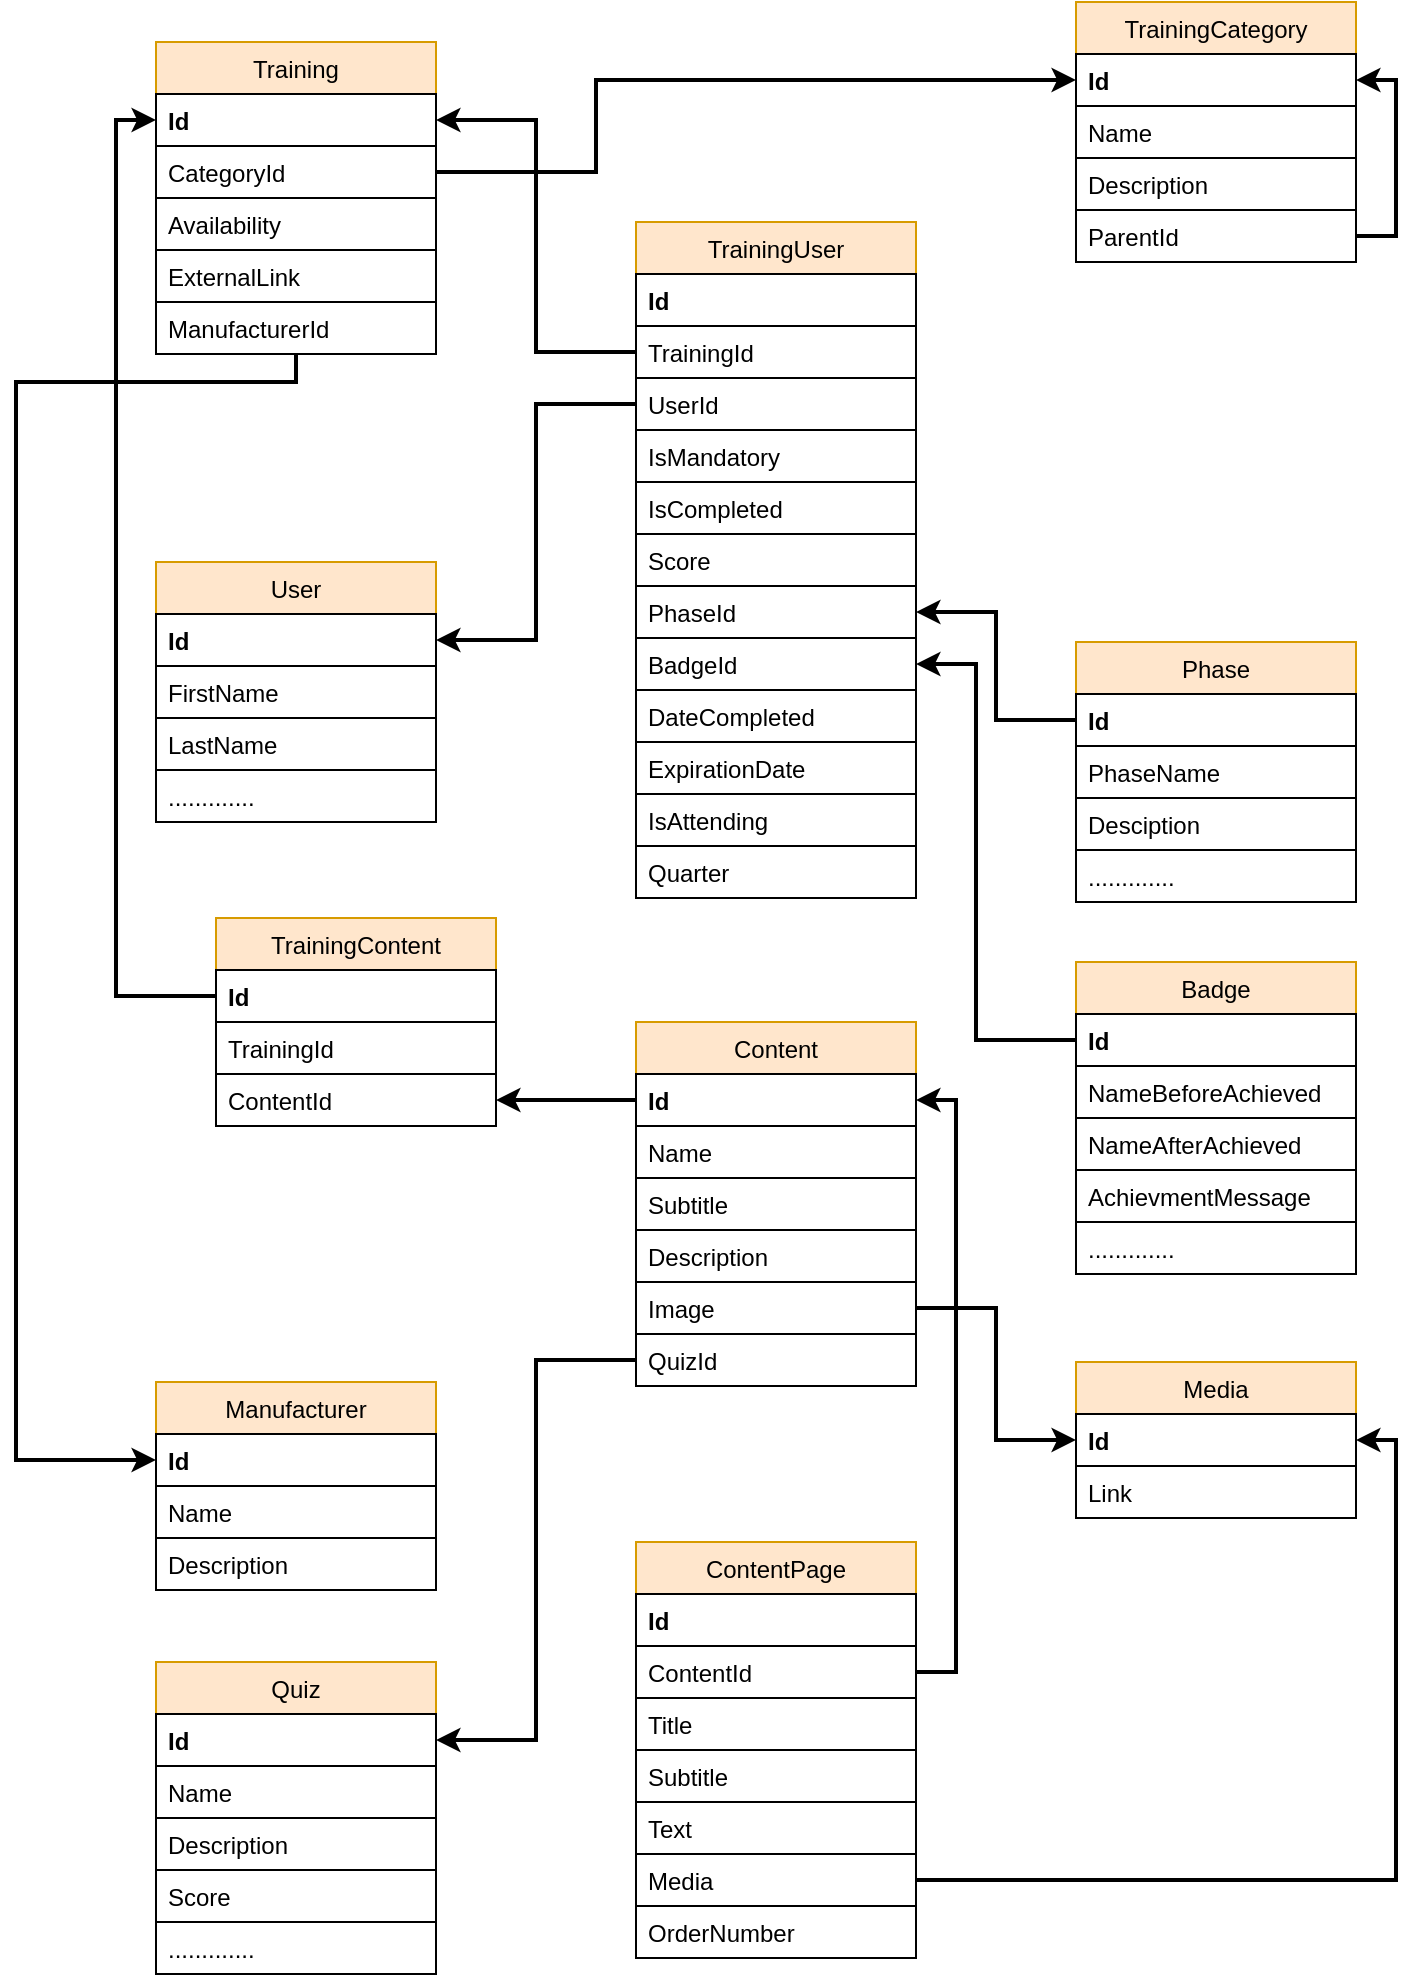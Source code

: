 <mxfile version="13.2.6" type="github">
  <diagram id="uwtyysx4m1KapevDH-VO" name="Page-1">
    <mxGraphModel dx="1186" dy="723" grid="1" gridSize="10" guides="1" tooltips="1" connect="1" arrows="1" fold="1" page="1" pageScale="1" pageWidth="850" pageHeight="1100" background="none" math="0" shadow="0">
      <root>
        <mxCell id="0" />
        <mxCell id="1" parent="0" />
        <mxCell id="DK5eT5kbk5P_7S_4OPEw-1" value="Training" style="swimlane;fontStyle=0;childLayout=stackLayout;horizontal=1;startSize=26;fillColor=#ffe6cc;horizontalStack=0;resizeParent=1;resizeParentMax=0;resizeLast=0;collapsible=1;marginBottom=0;shadow=0;comic=0;glass=0;rounded=0;swimlaneFillColor=none;strokeColor=#d79b00;" parent="1" vertex="1">
          <mxGeometry x="100" y="60" width="140" height="156" as="geometry" />
        </mxCell>
        <mxCell id="DK5eT5kbk5P_7S_4OPEw-2" value="Id" style="text;strokeColor=#000000;fillColor=none;align=left;verticalAlign=top;spacingLeft=4;spacingRight=4;overflow=hidden;rotatable=0;points=[[0,0.5],[1,0.5]];portConstraint=eastwest;fontStyle=1;shadow=0;comic=0;" parent="DK5eT5kbk5P_7S_4OPEw-1" vertex="1">
          <mxGeometry y="26" width="140" height="26" as="geometry" />
        </mxCell>
        <mxCell id="DK5eT5kbk5P_7S_4OPEw-8" value="CategoryId" style="text;strokeColor=#000000;fillColor=none;align=left;verticalAlign=top;spacingLeft=4;spacingRight=4;overflow=hidden;rotatable=0;points=[[0,0.5],[1,0.5]];portConstraint=eastwest;shadow=0;comic=0;" parent="DK5eT5kbk5P_7S_4OPEw-1" vertex="1">
          <mxGeometry y="52" width="140" height="26" as="geometry" />
        </mxCell>
        <mxCell id="DK5eT5kbk5P_7S_4OPEw-48" value="Availability" style="text;strokeColor=#000000;fillColor=none;align=left;verticalAlign=top;spacingLeft=4;spacingRight=4;overflow=hidden;rotatable=0;points=[[0,0.5],[1,0.5]];portConstraint=eastwest;shadow=0;comic=0;" parent="DK5eT5kbk5P_7S_4OPEw-1" vertex="1">
          <mxGeometry y="78" width="140" height="26" as="geometry" />
        </mxCell>
        <mxCell id="DK5eT5kbk5P_7S_4OPEw-59" value="ExternalLink" style="text;strokeColor=#000000;fillColor=none;align=left;verticalAlign=top;spacingLeft=4;spacingRight=4;overflow=hidden;rotatable=0;points=[[0,0.5],[1,0.5]];portConstraint=eastwest;shadow=0;comic=0;" parent="DK5eT5kbk5P_7S_4OPEw-1" vertex="1">
          <mxGeometry y="104" width="140" height="26" as="geometry" />
        </mxCell>
        <mxCell id="DK5eT5kbk5P_7S_4OPEw-73" value="ManufacturerId" style="text;strokeColor=#000000;fillColor=none;align=left;verticalAlign=top;spacingLeft=4;spacingRight=4;overflow=hidden;rotatable=0;points=[[0,0.5],[1,0.5]];portConstraint=eastwest;shadow=0;comic=0;" parent="DK5eT5kbk5P_7S_4OPEw-1" vertex="1">
          <mxGeometry y="130" width="140" height="26" as="geometry" />
        </mxCell>
        <mxCell id="DK5eT5kbk5P_7S_4OPEw-27" style="edgeStyle=orthogonalEdgeStyle;rounded=0;orthogonalLoop=1;jettySize=auto;html=1;entryX=1;entryY=0.5;entryDx=0;entryDy=0;strokeWidth=2;shadow=0;comic=0;" parent="1" source="DK5eT5kbk5P_7S_4OPEw-18" target="DK5eT5kbk5P_7S_4OPEw-2" edge="1">
          <mxGeometry relative="1" as="geometry" />
        </mxCell>
        <mxCell id="DK5eT5kbk5P_7S_4OPEw-28" style="edgeStyle=orthogonalEdgeStyle;rounded=0;orthogonalLoop=1;jettySize=auto;html=1;entryX=1;entryY=0.5;entryDx=0;entryDy=0;strokeWidth=2;shadow=0;comic=0;" parent="1" source="DK5eT5kbk5P_7S_4OPEw-19" target="DK5eT5kbk5P_7S_4OPEw-10" edge="1">
          <mxGeometry relative="1" as="geometry" />
        </mxCell>
        <mxCell id="DK5eT5kbk5P_7S_4OPEw-31" value="Phase" style="swimlane;fontStyle=0;childLayout=stackLayout;horizontal=1;startSize=26;fillColor=#ffe6cc;horizontalStack=0;resizeParent=1;resizeParentMax=0;resizeLast=0;collapsible=1;marginBottom=0;shadow=0;comic=0;glass=0;rounded=0;swimlaneFillColor=none;strokeColor=#d79b00;" parent="1" vertex="1">
          <mxGeometry x="560" y="360" width="140" height="130" as="geometry" />
        </mxCell>
        <mxCell id="DK5eT5kbk5P_7S_4OPEw-32" value="Id" style="text;strokeColor=#000000;fillColor=none;align=left;verticalAlign=top;spacingLeft=4;spacingRight=4;overflow=hidden;rotatable=0;points=[[0,0.5],[1,0.5]];portConstraint=eastwest;fontStyle=1;shadow=0;comic=0;" parent="DK5eT5kbk5P_7S_4OPEw-31" vertex="1">
          <mxGeometry y="26" width="140" height="26" as="geometry" />
        </mxCell>
        <mxCell id="DK5eT5kbk5P_7S_4OPEw-33" value="PhaseName" style="text;strokeColor=#000000;fillColor=none;align=left;verticalAlign=top;spacingLeft=4;spacingRight=4;overflow=hidden;rotatable=0;points=[[0,0.5],[1,0.5]];portConstraint=eastwest;shadow=0;comic=0;" parent="DK5eT5kbk5P_7S_4OPEw-31" vertex="1">
          <mxGeometry y="52" width="140" height="26" as="geometry" />
        </mxCell>
        <mxCell id="DK5eT5kbk5P_7S_4OPEw-34" value="Desciption" style="text;strokeColor=#000000;fillColor=none;align=left;verticalAlign=top;spacingLeft=4;spacingRight=4;overflow=hidden;rotatable=0;points=[[0,0.5],[1,0.5]];portConstraint=eastwest;shadow=0;comic=0;" parent="DK5eT5kbk5P_7S_4OPEw-31" vertex="1">
          <mxGeometry y="78" width="140" height="26" as="geometry" />
        </mxCell>
        <mxCell id="DK5eT5kbk5P_7S_4OPEw-35" value="............." style="text;strokeColor=#000000;fillColor=none;align=left;verticalAlign=top;spacingLeft=4;spacingRight=4;overflow=hidden;rotatable=0;points=[[0,0.5],[1,0.5]];portConstraint=eastwest;shadow=0;comic=0;" parent="DK5eT5kbk5P_7S_4OPEw-31" vertex="1">
          <mxGeometry y="104" width="140" height="26" as="geometry" />
        </mxCell>
        <mxCell id="DK5eT5kbk5P_7S_4OPEw-37" value="Badge" style="swimlane;fontStyle=0;childLayout=stackLayout;horizontal=1;startSize=26;fillColor=#ffe6cc;horizontalStack=0;resizeParent=1;resizeParentMax=0;resizeLast=0;collapsible=1;marginBottom=0;shadow=0;comic=0;glass=0;rounded=0;swimlaneFillColor=none;strokeColor=#d79b00;" parent="1" vertex="1">
          <mxGeometry x="560" y="520" width="140" height="156" as="geometry" />
        </mxCell>
        <mxCell id="DK5eT5kbk5P_7S_4OPEw-38" value="Id" style="text;strokeColor=#000000;fillColor=none;align=left;verticalAlign=top;spacingLeft=4;spacingRight=4;overflow=hidden;rotatable=0;points=[[0,0.5],[1,0.5]];portConstraint=eastwest;fontStyle=1;shadow=0;comic=0;" parent="DK5eT5kbk5P_7S_4OPEw-37" vertex="1">
          <mxGeometry y="26" width="140" height="26" as="geometry" />
        </mxCell>
        <mxCell id="DK5eT5kbk5P_7S_4OPEw-39" value="NameBeforeAchieved" style="text;strokeColor=#000000;fillColor=none;align=left;verticalAlign=top;spacingLeft=4;spacingRight=4;overflow=hidden;rotatable=0;points=[[0,0.5],[1,0.5]];portConstraint=eastwest;shadow=0;comic=0;" parent="DK5eT5kbk5P_7S_4OPEw-37" vertex="1">
          <mxGeometry y="52" width="140" height="26" as="geometry" />
        </mxCell>
        <mxCell id="DK5eT5kbk5P_7S_4OPEw-40" value="NameAfterAchieved" style="text;strokeColor=#000000;fillColor=none;align=left;verticalAlign=top;spacingLeft=4;spacingRight=4;overflow=hidden;rotatable=0;points=[[0,0.5],[1,0.5]];portConstraint=eastwest;shadow=0;comic=0;" parent="DK5eT5kbk5P_7S_4OPEw-37" vertex="1">
          <mxGeometry y="78" width="140" height="26" as="geometry" />
        </mxCell>
        <mxCell id="DK5eT5kbk5P_7S_4OPEw-41" value="AchievmentMessage" style="text;strokeColor=#000000;fillColor=none;align=left;verticalAlign=top;spacingLeft=4;spacingRight=4;overflow=hidden;rotatable=0;points=[[0,0.5],[1,0.5]];portConstraint=eastwest;shadow=0;comic=0;" parent="DK5eT5kbk5P_7S_4OPEw-37" vertex="1">
          <mxGeometry y="104" width="140" height="26" as="geometry" />
        </mxCell>
        <mxCell id="DK5eT5kbk5P_7S_4OPEw-42" value="............." style="text;strokeColor=#000000;fillColor=none;align=left;verticalAlign=top;spacingLeft=4;spacingRight=4;overflow=hidden;rotatable=0;points=[[0,0.5],[1,0.5]];portConstraint=eastwest;shadow=0;comic=0;" parent="DK5eT5kbk5P_7S_4OPEw-37" vertex="1">
          <mxGeometry y="130" width="140" height="26" as="geometry" />
        </mxCell>
        <mxCell id="DK5eT5kbk5P_7S_4OPEw-43" style="edgeStyle=orthogonalEdgeStyle;rounded=0;orthogonalLoop=1;jettySize=auto;html=1;entryX=1;entryY=0.5;entryDx=0;entryDy=0;strokeWidth=2;shadow=0;comic=0;" parent="1" source="DK5eT5kbk5P_7S_4OPEw-38" target="DK5eT5kbk5P_7S_4OPEw-26" edge="1">
          <mxGeometry relative="1" as="geometry">
            <Array as="points">
              <mxPoint x="510" y="559" />
              <mxPoint x="510" y="371" />
            </Array>
          </mxGeometry>
        </mxCell>
        <mxCell id="DK5eT5kbk5P_7S_4OPEw-9" value="User" style="swimlane;fontStyle=0;childLayout=stackLayout;horizontal=1;startSize=26;fillColor=#ffe6cc;horizontalStack=0;resizeParent=1;resizeParentMax=0;resizeLast=0;collapsible=1;marginBottom=0;shadow=0;comic=0;glass=0;rounded=0;swimlaneFillColor=none;strokeColor=#d79b00;" parent="1" vertex="1">
          <mxGeometry x="100" y="320" width="140" height="130" as="geometry" />
        </mxCell>
        <mxCell id="DK5eT5kbk5P_7S_4OPEw-10" value="Id" style="text;strokeColor=#000000;fillColor=none;align=left;verticalAlign=top;spacingLeft=4;spacingRight=4;overflow=hidden;rotatable=0;points=[[0,0.5],[1,0.5]];portConstraint=eastwest;fontStyle=1;shadow=0;comic=0;" parent="DK5eT5kbk5P_7S_4OPEw-9" vertex="1">
          <mxGeometry y="26" width="140" height="26" as="geometry" />
        </mxCell>
        <mxCell id="DK5eT5kbk5P_7S_4OPEw-11" value="FirstName" style="text;strokeColor=#000000;fillColor=none;align=left;verticalAlign=top;spacingLeft=4;spacingRight=4;overflow=hidden;rotatable=0;points=[[0,0.5],[1,0.5]];portConstraint=eastwest;shadow=0;comic=0;" parent="DK5eT5kbk5P_7S_4OPEw-9" vertex="1">
          <mxGeometry y="52" width="140" height="26" as="geometry" />
        </mxCell>
        <mxCell id="DK5eT5kbk5P_7S_4OPEw-12" value="LastName" style="text;strokeColor=#000000;fillColor=none;align=left;verticalAlign=top;spacingLeft=4;spacingRight=4;overflow=hidden;rotatable=0;points=[[0,0.5],[1,0.5]];portConstraint=eastwest;shadow=0;comic=0;" parent="DK5eT5kbk5P_7S_4OPEw-9" vertex="1">
          <mxGeometry y="78" width="140" height="26" as="geometry" />
        </mxCell>
        <mxCell id="DK5eT5kbk5P_7S_4OPEw-13" value="............." style="text;strokeColor=#000000;fillColor=none;align=left;verticalAlign=top;spacingLeft=4;spacingRight=4;overflow=hidden;rotatable=0;points=[[0,0.5],[1,0.5]];portConstraint=eastwest;shadow=0;comic=0;" parent="DK5eT5kbk5P_7S_4OPEw-9" vertex="1">
          <mxGeometry y="104" width="140" height="26" as="geometry" />
        </mxCell>
        <mxCell id="DK5eT5kbk5P_7S_4OPEw-54" style="edgeStyle=orthogonalEdgeStyle;rounded=0;comic=0;orthogonalLoop=1;jettySize=auto;html=1;entryX=0;entryY=0.5;entryDx=0;entryDy=0;shadow=0;strokeWidth=2;" parent="1" source="DK5eT5kbk5P_7S_4OPEw-8" target="DK5eT5kbk5P_7S_4OPEw-50" edge="1">
          <mxGeometry relative="1" as="geometry">
            <Array as="points">
              <mxPoint x="320" y="125" />
              <mxPoint x="320" y="79" />
            </Array>
          </mxGeometry>
        </mxCell>
        <mxCell id="DK5eT5kbk5P_7S_4OPEw-16" value="TrainingUser" style="swimlane;fontStyle=0;childLayout=stackLayout;horizontal=1;startSize=26;fillColor=#ffe6cc;horizontalStack=0;resizeParent=1;resizeParentMax=0;resizeLast=0;collapsible=1;marginBottom=0;shadow=0;comic=0;glass=0;rounded=0;swimlaneFillColor=none;strokeColor=#d79b00;" parent="1" vertex="1">
          <mxGeometry x="340" y="150" width="140" height="338" as="geometry" />
        </mxCell>
        <mxCell id="DK5eT5kbk5P_7S_4OPEw-17" value="Id" style="text;strokeColor=#000000;fillColor=none;align=left;verticalAlign=top;spacingLeft=4;spacingRight=4;overflow=hidden;rotatable=0;points=[[0,0.5],[1,0.5]];portConstraint=eastwest;fontStyle=1;shadow=0;comic=0;" parent="DK5eT5kbk5P_7S_4OPEw-16" vertex="1">
          <mxGeometry y="26" width="140" height="26" as="geometry" />
        </mxCell>
        <mxCell id="DK5eT5kbk5P_7S_4OPEw-18" value="TrainingId" style="text;strokeColor=#000000;fillColor=none;align=left;verticalAlign=top;spacingLeft=4;spacingRight=4;overflow=hidden;rotatable=0;points=[[0,0.5],[1,0.5]];portConstraint=eastwest;shadow=0;comic=0;" parent="DK5eT5kbk5P_7S_4OPEw-16" vertex="1">
          <mxGeometry y="52" width="140" height="26" as="geometry" />
        </mxCell>
        <mxCell id="DK5eT5kbk5P_7S_4OPEw-19" value="UserId" style="text;strokeColor=#000000;fillColor=none;align=left;verticalAlign=top;spacingLeft=4;spacingRight=4;overflow=hidden;rotatable=0;points=[[0,0.5],[1,0.5]];portConstraint=eastwest;shadow=0;comic=0;" parent="DK5eT5kbk5P_7S_4OPEw-16" vertex="1">
          <mxGeometry y="78" width="140" height="26" as="geometry" />
        </mxCell>
        <mxCell id="DK5eT5kbk5P_7S_4OPEw-21" value="IsMandatory" style="text;strokeColor=#000000;fillColor=none;align=left;verticalAlign=top;spacingLeft=4;spacingRight=4;overflow=hidden;rotatable=0;points=[[0,0.5],[1,0.5]];portConstraint=eastwest;shadow=0;comic=0;" parent="DK5eT5kbk5P_7S_4OPEw-16" vertex="1">
          <mxGeometry y="104" width="140" height="26" as="geometry" />
        </mxCell>
        <mxCell id="DK5eT5kbk5P_7S_4OPEw-23" value="IsCompleted" style="text;strokeColor=#000000;fillColor=none;align=left;verticalAlign=top;spacingLeft=4;spacingRight=4;overflow=hidden;rotatable=0;points=[[0,0.5],[1,0.5]];portConstraint=eastwest;shadow=0;comic=0;" parent="DK5eT5kbk5P_7S_4OPEw-16" vertex="1">
          <mxGeometry y="130" width="140" height="26" as="geometry" />
        </mxCell>
        <mxCell id="DK5eT5kbk5P_7S_4OPEw-24" value="Score" style="text;strokeColor=#000000;fillColor=none;align=left;verticalAlign=top;spacingLeft=4;spacingRight=4;overflow=hidden;rotatable=0;points=[[0,0.5],[1,0.5]];portConstraint=eastwest;shadow=0;comic=0;" parent="DK5eT5kbk5P_7S_4OPEw-16" vertex="1">
          <mxGeometry y="156" width="140" height="26" as="geometry" />
        </mxCell>
        <mxCell id="DK5eT5kbk5P_7S_4OPEw-25" value="PhaseId" style="text;strokeColor=#000000;fillColor=none;align=left;verticalAlign=top;spacingLeft=4;spacingRight=4;overflow=hidden;rotatable=0;points=[[0,0.5],[1,0.5]];portConstraint=eastwest;shadow=0;comic=0;" parent="DK5eT5kbk5P_7S_4OPEw-16" vertex="1">
          <mxGeometry y="182" width="140" height="26" as="geometry" />
        </mxCell>
        <mxCell id="DK5eT5kbk5P_7S_4OPEw-26" value="BadgeId" style="text;strokeColor=#000000;fillColor=none;align=left;verticalAlign=top;spacingLeft=4;spacingRight=4;overflow=hidden;rotatable=0;points=[[0,0.5],[1,0.5]];portConstraint=eastwest;shadow=0;comic=0;" parent="DK5eT5kbk5P_7S_4OPEw-16" vertex="1">
          <mxGeometry y="208" width="140" height="26" as="geometry" />
        </mxCell>
        <mxCell id="DK5eT5kbk5P_7S_4OPEw-46" value="DateCompleted" style="text;strokeColor=#000000;fillColor=none;align=left;verticalAlign=top;spacingLeft=4;spacingRight=4;overflow=hidden;rotatable=0;points=[[0,0.5],[1,0.5]];portConstraint=eastwest;shadow=0;comic=0;" parent="DK5eT5kbk5P_7S_4OPEw-16" vertex="1">
          <mxGeometry y="234" width="140" height="26" as="geometry" />
        </mxCell>
        <mxCell id="DK5eT5kbk5P_7S_4OPEw-47" value="ExpirationDate" style="text;strokeColor=#000000;fillColor=none;align=left;verticalAlign=top;spacingLeft=4;spacingRight=4;overflow=hidden;rotatable=0;points=[[0,0.5],[1,0.5]];portConstraint=eastwest;shadow=0;comic=0;" parent="DK5eT5kbk5P_7S_4OPEw-16" vertex="1">
          <mxGeometry y="260" width="140" height="26" as="geometry" />
        </mxCell>
        <mxCell id="Cdiy6JWCYsth_nG0e7zZ-1" value="IsAttending" style="text;strokeColor=#000000;fillColor=none;align=left;verticalAlign=top;spacingLeft=4;spacingRight=4;overflow=hidden;rotatable=0;points=[[0,0.5],[1,0.5]];portConstraint=eastwest;shadow=0;comic=0;" vertex="1" parent="DK5eT5kbk5P_7S_4OPEw-16">
          <mxGeometry y="286" width="140" height="26" as="geometry" />
        </mxCell>
        <mxCell id="Cdiy6JWCYsth_nG0e7zZ-15" value="Quarter" style="text;strokeColor=#000000;fillColor=none;align=left;verticalAlign=top;spacingLeft=4;spacingRight=4;overflow=hidden;rotatable=0;points=[[0,0.5],[1,0.5]];portConstraint=eastwest;shadow=0;comic=0;" vertex="1" parent="DK5eT5kbk5P_7S_4OPEw-16">
          <mxGeometry y="312" width="140" height="26" as="geometry" />
        </mxCell>
        <mxCell id="DK5eT5kbk5P_7S_4OPEw-58" style="edgeStyle=orthogonalEdgeStyle;rounded=0;comic=0;orthogonalLoop=1;jettySize=auto;html=1;entryX=1;entryY=0.5;entryDx=0;entryDy=0;shadow=0;strokeWidth=2;" parent="1" source="DK5eT5kbk5P_7S_4OPEw-32" target="DK5eT5kbk5P_7S_4OPEw-25" edge="1">
          <mxGeometry relative="1" as="geometry" />
        </mxCell>
        <mxCell id="DK5eT5kbk5P_7S_4OPEw-49" value="TrainingCategory" style="swimlane;fontStyle=0;childLayout=stackLayout;horizontal=1;startSize=26;fillColor=#ffe6cc;horizontalStack=0;resizeParent=1;resizeParentMax=0;resizeLast=0;collapsible=1;marginBottom=0;shadow=0;comic=0;glass=0;rounded=0;swimlaneFillColor=none;strokeColor=#d79b00;" parent="1" vertex="1">
          <mxGeometry x="560" y="40" width="140" height="130" as="geometry" />
        </mxCell>
        <mxCell id="DK5eT5kbk5P_7S_4OPEw-50" value="Id" style="text;strokeColor=#000000;fillColor=none;align=left;verticalAlign=top;spacingLeft=4;spacingRight=4;overflow=hidden;rotatable=0;points=[[0,0.5],[1,0.5]];portConstraint=eastwest;fontStyle=1;shadow=0;comic=0;" parent="DK5eT5kbk5P_7S_4OPEw-49" vertex="1">
          <mxGeometry y="26" width="140" height="26" as="geometry" />
        </mxCell>
        <mxCell id="DK5eT5kbk5P_7S_4OPEw-51" value="Name" style="text;strokeColor=#000000;fillColor=none;align=left;verticalAlign=top;spacingLeft=4;spacingRight=4;overflow=hidden;rotatable=0;points=[[0,0.5],[1,0.5]];portConstraint=eastwest;shadow=0;comic=0;" parent="DK5eT5kbk5P_7S_4OPEw-49" vertex="1">
          <mxGeometry y="52" width="140" height="26" as="geometry" />
        </mxCell>
        <mxCell id="DK5eT5kbk5P_7S_4OPEw-52" value="Description" style="text;strokeColor=#000000;fillColor=none;align=left;verticalAlign=top;spacingLeft=4;spacingRight=4;overflow=hidden;rotatable=0;points=[[0,0.5],[1,0.5]];portConstraint=eastwest;shadow=0;comic=0;" parent="DK5eT5kbk5P_7S_4OPEw-49" vertex="1">
          <mxGeometry y="78" width="140" height="26" as="geometry" />
        </mxCell>
        <mxCell id="Cdiy6JWCYsth_nG0e7zZ-16" style="edgeStyle=orthogonalEdgeStyle;rounded=0;orthogonalLoop=1;jettySize=auto;html=1;entryX=1;entryY=0.5;entryDx=0;entryDy=0;strokeWidth=2;" edge="1" parent="DK5eT5kbk5P_7S_4OPEw-49" source="DK5eT5kbk5P_7S_4OPEw-55" target="DK5eT5kbk5P_7S_4OPEw-50">
          <mxGeometry relative="1" as="geometry">
            <Array as="points">
              <mxPoint x="160" y="117" />
              <mxPoint x="160" y="39" />
            </Array>
          </mxGeometry>
        </mxCell>
        <mxCell id="DK5eT5kbk5P_7S_4OPEw-55" value="ParentId" style="text;strokeColor=#000000;fillColor=none;align=left;verticalAlign=top;spacingLeft=4;spacingRight=4;overflow=hidden;rotatable=0;points=[[0,0.5],[1,0.5]];portConstraint=eastwest;shadow=0;comic=0;" parent="DK5eT5kbk5P_7S_4OPEw-49" vertex="1">
          <mxGeometry y="104" width="140" height="26" as="geometry" />
        </mxCell>
        <mxCell id="DK5eT5kbk5P_7S_4OPEw-67" value="Manufacturer" style="swimlane;fontStyle=0;childLayout=stackLayout;horizontal=1;startSize=26;fillColor=#ffe6cc;horizontalStack=0;resizeParent=1;resizeParentMax=0;resizeLast=0;collapsible=1;marginBottom=0;shadow=0;comic=0;glass=0;rounded=0;swimlaneFillColor=none;strokeColor=#d79b00;" parent="1" vertex="1">
          <mxGeometry x="100" y="730" width="140" height="104" as="geometry" />
        </mxCell>
        <mxCell id="DK5eT5kbk5P_7S_4OPEw-68" value="Id" style="text;strokeColor=#000000;fillColor=none;align=left;verticalAlign=top;spacingLeft=4;spacingRight=4;overflow=hidden;rotatable=0;points=[[0,0.5],[1,0.5]];portConstraint=eastwest;fontStyle=1;shadow=0;comic=0;" parent="DK5eT5kbk5P_7S_4OPEw-67" vertex="1">
          <mxGeometry y="26" width="140" height="26" as="geometry" />
        </mxCell>
        <mxCell id="DK5eT5kbk5P_7S_4OPEw-69" value="Name" style="text;strokeColor=#000000;fillColor=none;align=left;verticalAlign=top;spacingLeft=4;spacingRight=4;overflow=hidden;rotatable=0;points=[[0,0.5],[1,0.5]];portConstraint=eastwest;shadow=0;comic=0;" parent="DK5eT5kbk5P_7S_4OPEw-67" vertex="1">
          <mxGeometry y="52" width="140" height="26" as="geometry" />
        </mxCell>
        <mxCell id="DK5eT5kbk5P_7S_4OPEw-70" value="Description" style="text;strokeColor=#000000;fillColor=none;align=left;verticalAlign=top;spacingLeft=4;spacingRight=4;overflow=hidden;rotatable=0;points=[[0,0.5],[1,0.5]];portConstraint=eastwest;shadow=0;comic=0;" parent="DK5eT5kbk5P_7S_4OPEw-67" vertex="1">
          <mxGeometry y="78" width="140" height="26" as="geometry" />
        </mxCell>
        <mxCell id="DK5eT5kbk5P_7S_4OPEw-74" style="edgeStyle=orthogonalEdgeStyle;rounded=0;comic=0;orthogonalLoop=1;jettySize=auto;html=1;entryX=0;entryY=0.5;entryDx=0;entryDy=0;shadow=0;strokeWidth=2;" parent="1" source="DK5eT5kbk5P_7S_4OPEw-73" target="DK5eT5kbk5P_7S_4OPEw-68" edge="1">
          <mxGeometry relative="1" as="geometry">
            <Array as="points">
              <mxPoint x="30" y="230" />
              <mxPoint x="30" y="769" />
            </Array>
          </mxGeometry>
        </mxCell>
        <mxCell id="DK5eT5kbk5P_7S_4OPEw-94" value="Quiz" style="swimlane;fontStyle=0;childLayout=stackLayout;horizontal=1;startSize=26;fillColor=#ffe6cc;horizontalStack=0;resizeParent=1;resizeParentMax=0;resizeLast=0;collapsible=1;marginBottom=0;shadow=0;comic=0;glass=0;rounded=0;swimlaneFillColor=none;strokeColor=#d79b00;" parent="1" vertex="1">
          <mxGeometry x="100" y="870" width="140" height="156" as="geometry" />
        </mxCell>
        <mxCell id="DK5eT5kbk5P_7S_4OPEw-95" value="Id" style="text;strokeColor=#000000;fillColor=none;align=left;verticalAlign=top;spacingLeft=4;spacingRight=4;overflow=hidden;rotatable=0;points=[[0,0.5],[1,0.5]];portConstraint=eastwest;fontStyle=1;shadow=0;comic=0;" parent="DK5eT5kbk5P_7S_4OPEw-94" vertex="1">
          <mxGeometry y="26" width="140" height="26" as="geometry" />
        </mxCell>
        <mxCell id="DK5eT5kbk5P_7S_4OPEw-96" value="Name" style="text;strokeColor=#000000;fillColor=none;align=left;verticalAlign=top;spacingLeft=4;spacingRight=4;overflow=hidden;rotatable=0;points=[[0,0.5],[1,0.5]];portConstraint=eastwest;shadow=0;comic=0;" parent="DK5eT5kbk5P_7S_4OPEw-94" vertex="1">
          <mxGeometry y="52" width="140" height="26" as="geometry" />
        </mxCell>
        <mxCell id="DK5eT5kbk5P_7S_4OPEw-97" value="Description" style="text;strokeColor=#000000;fillColor=none;align=left;verticalAlign=top;spacingLeft=4;spacingRight=4;overflow=hidden;rotatable=0;points=[[0,0.5],[1,0.5]];portConstraint=eastwest;shadow=0;comic=0;" parent="DK5eT5kbk5P_7S_4OPEw-94" vertex="1">
          <mxGeometry y="78" width="140" height="26" as="geometry" />
        </mxCell>
        <mxCell id="DK5eT5kbk5P_7S_4OPEw-98" value="Score" style="text;strokeColor=#000000;fillColor=none;align=left;verticalAlign=top;spacingLeft=4;spacingRight=4;overflow=hidden;rotatable=0;points=[[0,0.5],[1,0.5]];portConstraint=eastwest;shadow=0;comic=0;" parent="DK5eT5kbk5P_7S_4OPEw-94" vertex="1">
          <mxGeometry y="104" width="140" height="26" as="geometry" />
        </mxCell>
        <mxCell id="DK5eT5kbk5P_7S_4OPEw-99" value="............." style="text;strokeColor=#000000;fillColor=none;align=left;verticalAlign=top;spacingLeft=4;spacingRight=4;overflow=hidden;rotatable=0;points=[[0,0.5],[1,0.5]];portConstraint=eastwest;shadow=0;comic=0;" parent="DK5eT5kbk5P_7S_4OPEw-94" vertex="1">
          <mxGeometry y="130" width="140" height="26" as="geometry" />
        </mxCell>
        <mxCell id="DK5eT5kbk5P_7S_4OPEw-60" value="Content" style="swimlane;fontStyle=0;childLayout=stackLayout;horizontal=1;startSize=26;fillColor=#ffe6cc;horizontalStack=0;resizeParent=1;resizeParentMax=0;resizeLast=0;collapsible=1;marginBottom=0;shadow=0;comic=0;glass=0;rounded=0;swimlaneFillColor=none;strokeColor=#d79b00;" parent="1" vertex="1">
          <mxGeometry x="340" y="550" width="140" height="182" as="geometry" />
        </mxCell>
        <mxCell id="DK5eT5kbk5P_7S_4OPEw-61" value="Id" style="text;strokeColor=#000000;fillColor=none;align=left;verticalAlign=top;spacingLeft=4;spacingRight=4;overflow=hidden;rotatable=0;points=[[0,0.5],[1,0.5]];portConstraint=eastwest;fontStyle=1;shadow=0;comic=0;" parent="DK5eT5kbk5P_7S_4OPEw-60" vertex="1">
          <mxGeometry y="26" width="140" height="26" as="geometry" />
        </mxCell>
        <mxCell id="DK5eT5kbk5P_7S_4OPEw-62" value="Name" style="text;strokeColor=#000000;fillColor=none;align=left;verticalAlign=top;spacingLeft=4;spacingRight=4;overflow=hidden;rotatable=0;points=[[0,0.5],[1,0.5]];portConstraint=eastwest;shadow=0;comic=0;" parent="DK5eT5kbk5P_7S_4OPEw-60" vertex="1">
          <mxGeometry y="52" width="140" height="26" as="geometry" />
        </mxCell>
        <mxCell id="DK5eT5kbk5P_7S_4OPEw-65" value="Subtitle" style="text;strokeColor=#000000;fillColor=none;align=left;verticalAlign=top;spacingLeft=4;spacingRight=4;overflow=hidden;rotatable=0;points=[[0,0.5],[1,0.5]];portConstraint=eastwest;shadow=0;comic=0;" parent="DK5eT5kbk5P_7S_4OPEw-60" vertex="1">
          <mxGeometry y="78" width="140" height="26" as="geometry" />
        </mxCell>
        <mxCell id="DK5eT5kbk5P_7S_4OPEw-63" value="Description" style="text;strokeColor=#000000;fillColor=none;align=left;verticalAlign=top;spacingLeft=4;spacingRight=4;overflow=hidden;rotatable=0;points=[[0,0.5],[1,0.5]];portConstraint=eastwest;shadow=0;comic=0;" parent="DK5eT5kbk5P_7S_4OPEw-60" vertex="1">
          <mxGeometry y="104" width="140" height="26" as="geometry" />
        </mxCell>
        <mxCell id="DK5eT5kbk5P_7S_4OPEw-64" value="Image" style="text;strokeColor=#000000;fillColor=none;align=left;verticalAlign=top;spacingLeft=4;spacingRight=4;overflow=hidden;rotatable=0;points=[[0,0.5],[1,0.5]];portConstraint=eastwest;shadow=0;comic=0;" parent="DK5eT5kbk5P_7S_4OPEw-60" vertex="1">
          <mxGeometry y="130" width="140" height="26" as="geometry" />
        </mxCell>
        <mxCell id="Cdiy6JWCYsth_nG0e7zZ-30" value="QuizId" style="text;strokeColor=#000000;fillColor=none;align=left;verticalAlign=top;spacingLeft=4;spacingRight=4;overflow=hidden;rotatable=0;points=[[0,0.5],[1,0.5]];portConstraint=eastwest;shadow=0;comic=0;" vertex="1" parent="DK5eT5kbk5P_7S_4OPEw-60">
          <mxGeometry y="156" width="140" height="26" as="geometry" />
        </mxCell>
        <mxCell id="DK5eT5kbk5P_7S_4OPEw-76" value="Media" style="swimlane;fontStyle=0;childLayout=stackLayout;horizontal=1;startSize=26;fillColor=#ffe6cc;horizontalStack=0;resizeParent=1;resizeParentMax=0;resizeLast=0;collapsible=1;marginBottom=0;shadow=0;comic=0;glass=0;rounded=0;swimlaneFillColor=none;strokeColor=#d79b00;" parent="1" vertex="1">
          <mxGeometry x="560" y="720" width="140" height="78" as="geometry" />
        </mxCell>
        <mxCell id="DK5eT5kbk5P_7S_4OPEw-77" value="Id" style="text;strokeColor=#000000;fillColor=none;align=left;verticalAlign=top;spacingLeft=4;spacingRight=4;overflow=hidden;rotatable=0;points=[[0,0.5],[1,0.5]];portConstraint=eastwest;fontStyle=1;shadow=0;comic=0;" parent="DK5eT5kbk5P_7S_4OPEw-76" vertex="1">
          <mxGeometry y="26" width="140" height="26" as="geometry" />
        </mxCell>
        <mxCell id="DK5eT5kbk5P_7S_4OPEw-79" value="Link" style="text;strokeColor=#000000;fillColor=none;align=left;verticalAlign=top;spacingLeft=4;spacingRight=4;overflow=hidden;rotatable=0;points=[[0,0.5],[1,0.5]];portConstraint=eastwest;shadow=0;comic=0;" parent="DK5eT5kbk5P_7S_4OPEw-76" vertex="1">
          <mxGeometry y="52" width="140" height="26" as="geometry" />
        </mxCell>
        <mxCell id="Cdiy6JWCYsth_nG0e7zZ-26" style="edgeStyle=orthogonalEdgeStyle;rounded=0;orthogonalLoop=1;jettySize=auto;html=1;exitX=0;exitY=0.5;exitDx=0;exitDy=0;entryX=1;entryY=0.5;entryDx=0;entryDy=0;strokeWidth=2;" edge="1" parent="1" source="DK5eT5kbk5P_7S_4OPEw-61" target="Cdiy6JWCYsth_nG0e7zZ-24">
          <mxGeometry relative="1" as="geometry" />
        </mxCell>
        <mxCell id="Cdiy6JWCYsth_nG0e7zZ-17" value="TrainingContent" style="swimlane;fontStyle=0;childLayout=stackLayout;horizontal=1;startSize=26;fillColor=#ffe6cc;horizontalStack=0;resizeParent=1;resizeParentMax=0;resizeLast=0;collapsible=1;marginBottom=0;shadow=0;comic=0;glass=0;rounded=0;swimlaneFillColor=none;strokeColor=#d79b00;" vertex="1" parent="1">
          <mxGeometry x="130" y="498" width="140" height="104" as="geometry" />
        </mxCell>
        <mxCell id="Cdiy6JWCYsth_nG0e7zZ-19" value="Id" style="text;strokeColor=#000000;fillColor=none;align=left;verticalAlign=top;spacingLeft=4;spacingRight=4;overflow=hidden;rotatable=0;points=[[0,0.5],[1,0.5]];portConstraint=eastwest;shadow=0;comic=0;fontStyle=1" vertex="1" parent="Cdiy6JWCYsth_nG0e7zZ-17">
          <mxGeometry y="26" width="140" height="26" as="geometry" />
        </mxCell>
        <mxCell id="Cdiy6JWCYsth_nG0e7zZ-27" value="TrainingId" style="text;strokeColor=#000000;fillColor=none;align=left;verticalAlign=top;spacingLeft=4;spacingRight=4;overflow=hidden;rotatable=0;points=[[0,0.5],[1,0.5]];portConstraint=eastwest;shadow=0;comic=0;fontStyle=0" vertex="1" parent="Cdiy6JWCYsth_nG0e7zZ-17">
          <mxGeometry y="52" width="140" height="26" as="geometry" />
        </mxCell>
        <mxCell id="Cdiy6JWCYsth_nG0e7zZ-24" value="ContentId" style="text;strokeColor=#000000;fillColor=none;align=left;verticalAlign=top;spacingLeft=4;spacingRight=4;overflow=hidden;rotatable=0;points=[[0,0.5],[1,0.5]];portConstraint=eastwest;shadow=0;comic=0;fontStyle=0" vertex="1" parent="Cdiy6JWCYsth_nG0e7zZ-17">
          <mxGeometry y="78" width="140" height="26" as="geometry" />
        </mxCell>
        <mxCell id="Cdiy6JWCYsth_nG0e7zZ-28" style="edgeStyle=orthogonalEdgeStyle;rounded=0;orthogonalLoop=1;jettySize=auto;html=1;entryX=0;entryY=0.5;entryDx=0;entryDy=0;strokeWidth=2;" edge="1" parent="1" source="Cdiy6JWCYsth_nG0e7zZ-19" target="DK5eT5kbk5P_7S_4OPEw-2">
          <mxGeometry relative="1" as="geometry" />
        </mxCell>
        <mxCell id="Cdiy6JWCYsth_nG0e7zZ-31" style="edgeStyle=orthogonalEdgeStyle;rounded=0;orthogonalLoop=1;jettySize=auto;html=1;entryX=1;entryY=0.5;entryDx=0;entryDy=0;strokeWidth=2;" edge="1" parent="1" source="Cdiy6JWCYsth_nG0e7zZ-30" target="DK5eT5kbk5P_7S_4OPEw-95">
          <mxGeometry relative="1" as="geometry" />
        </mxCell>
        <mxCell id="Cdiy6JWCYsth_nG0e7zZ-32" style="edgeStyle=orthogonalEdgeStyle;rounded=0;orthogonalLoop=1;jettySize=auto;html=1;exitX=1;exitY=0.5;exitDx=0;exitDy=0;entryX=0;entryY=0.5;entryDx=0;entryDy=0;strokeWidth=2;" edge="1" parent="1" source="DK5eT5kbk5P_7S_4OPEw-64" target="DK5eT5kbk5P_7S_4OPEw-77">
          <mxGeometry relative="1" as="geometry" />
        </mxCell>
        <mxCell id="Cdiy6JWCYsth_nG0e7zZ-33" value="ContentPage" style="swimlane;fontStyle=0;childLayout=stackLayout;horizontal=1;startSize=26;fillColor=#ffe6cc;horizontalStack=0;resizeParent=1;resizeParentMax=0;resizeLast=0;collapsible=1;marginBottom=0;shadow=0;comic=0;glass=0;rounded=0;swimlaneFillColor=none;strokeColor=#d79b00;" vertex="1" parent="1">
          <mxGeometry x="340" y="810" width="140" height="208" as="geometry" />
        </mxCell>
        <mxCell id="Cdiy6JWCYsth_nG0e7zZ-34" value="Id" style="text;strokeColor=#000000;fillColor=none;align=left;verticalAlign=top;spacingLeft=4;spacingRight=4;overflow=hidden;rotatable=0;points=[[0,0.5],[1,0.5]];portConstraint=eastwest;fontStyle=1;shadow=0;comic=0;" vertex="1" parent="Cdiy6JWCYsth_nG0e7zZ-33">
          <mxGeometry y="26" width="140" height="26" as="geometry" />
        </mxCell>
        <mxCell id="Cdiy6JWCYsth_nG0e7zZ-40" value="ContentId" style="text;strokeColor=#000000;fillColor=none;align=left;verticalAlign=top;spacingLeft=4;spacingRight=4;overflow=hidden;rotatable=0;points=[[0,0.5],[1,0.5]];portConstraint=eastwest;fontStyle=0;shadow=0;comic=0;" vertex="1" parent="Cdiy6JWCYsth_nG0e7zZ-33">
          <mxGeometry y="52" width="140" height="26" as="geometry" />
        </mxCell>
        <mxCell id="Cdiy6JWCYsth_nG0e7zZ-35" value="Title" style="text;strokeColor=#000000;fillColor=none;align=left;verticalAlign=top;spacingLeft=4;spacingRight=4;overflow=hidden;rotatable=0;points=[[0,0.5],[1,0.5]];portConstraint=eastwest;shadow=0;comic=0;" vertex="1" parent="Cdiy6JWCYsth_nG0e7zZ-33">
          <mxGeometry y="78" width="140" height="26" as="geometry" />
        </mxCell>
        <mxCell id="Cdiy6JWCYsth_nG0e7zZ-36" value="Subtitle" style="text;strokeColor=#000000;fillColor=none;align=left;verticalAlign=top;spacingLeft=4;spacingRight=4;overflow=hidden;rotatable=0;points=[[0,0.5],[1,0.5]];portConstraint=eastwest;shadow=0;comic=0;" vertex="1" parent="Cdiy6JWCYsth_nG0e7zZ-33">
          <mxGeometry y="104" width="140" height="26" as="geometry" />
        </mxCell>
        <mxCell id="Cdiy6JWCYsth_nG0e7zZ-37" value="Text" style="text;strokeColor=#000000;fillColor=none;align=left;verticalAlign=top;spacingLeft=4;spacingRight=4;overflow=hidden;rotatable=0;points=[[0,0.5],[1,0.5]];portConstraint=eastwest;shadow=0;comic=0;" vertex="1" parent="Cdiy6JWCYsth_nG0e7zZ-33">
          <mxGeometry y="130" width="140" height="26" as="geometry" />
        </mxCell>
        <mxCell id="Cdiy6JWCYsth_nG0e7zZ-38" value="Media" style="text;strokeColor=#000000;fillColor=none;align=left;verticalAlign=top;spacingLeft=4;spacingRight=4;overflow=hidden;rotatable=0;points=[[0,0.5],[1,0.5]];portConstraint=eastwest;shadow=0;comic=0;" vertex="1" parent="Cdiy6JWCYsth_nG0e7zZ-33">
          <mxGeometry y="156" width="140" height="26" as="geometry" />
        </mxCell>
        <mxCell id="Cdiy6JWCYsth_nG0e7zZ-39" value="OrderNumber" style="text;strokeColor=#000000;fillColor=none;align=left;verticalAlign=top;spacingLeft=4;spacingRight=4;overflow=hidden;rotatable=0;points=[[0,0.5],[1,0.5]];portConstraint=eastwest;shadow=0;comic=0;" vertex="1" parent="Cdiy6JWCYsth_nG0e7zZ-33">
          <mxGeometry y="182" width="140" height="26" as="geometry" />
        </mxCell>
        <mxCell id="Cdiy6JWCYsth_nG0e7zZ-42" style="edgeStyle=orthogonalEdgeStyle;rounded=0;orthogonalLoop=1;jettySize=auto;html=1;entryX=1;entryY=0.5;entryDx=0;entryDy=0;strokeWidth=2;" edge="1" parent="1" source="Cdiy6JWCYsth_nG0e7zZ-40" target="DK5eT5kbk5P_7S_4OPEw-61">
          <mxGeometry relative="1" as="geometry">
            <Array as="points">
              <mxPoint x="500" y="875" />
              <mxPoint x="500" y="589" />
            </Array>
          </mxGeometry>
        </mxCell>
        <mxCell id="Cdiy6JWCYsth_nG0e7zZ-43" style="edgeStyle=orthogonalEdgeStyle;rounded=0;orthogonalLoop=1;jettySize=auto;html=1;entryX=1;entryY=0.5;entryDx=0;entryDy=0;strokeWidth=2;" edge="1" parent="1" source="Cdiy6JWCYsth_nG0e7zZ-38" target="DK5eT5kbk5P_7S_4OPEw-77">
          <mxGeometry relative="1" as="geometry" />
        </mxCell>
      </root>
    </mxGraphModel>
  </diagram>
</mxfile>
